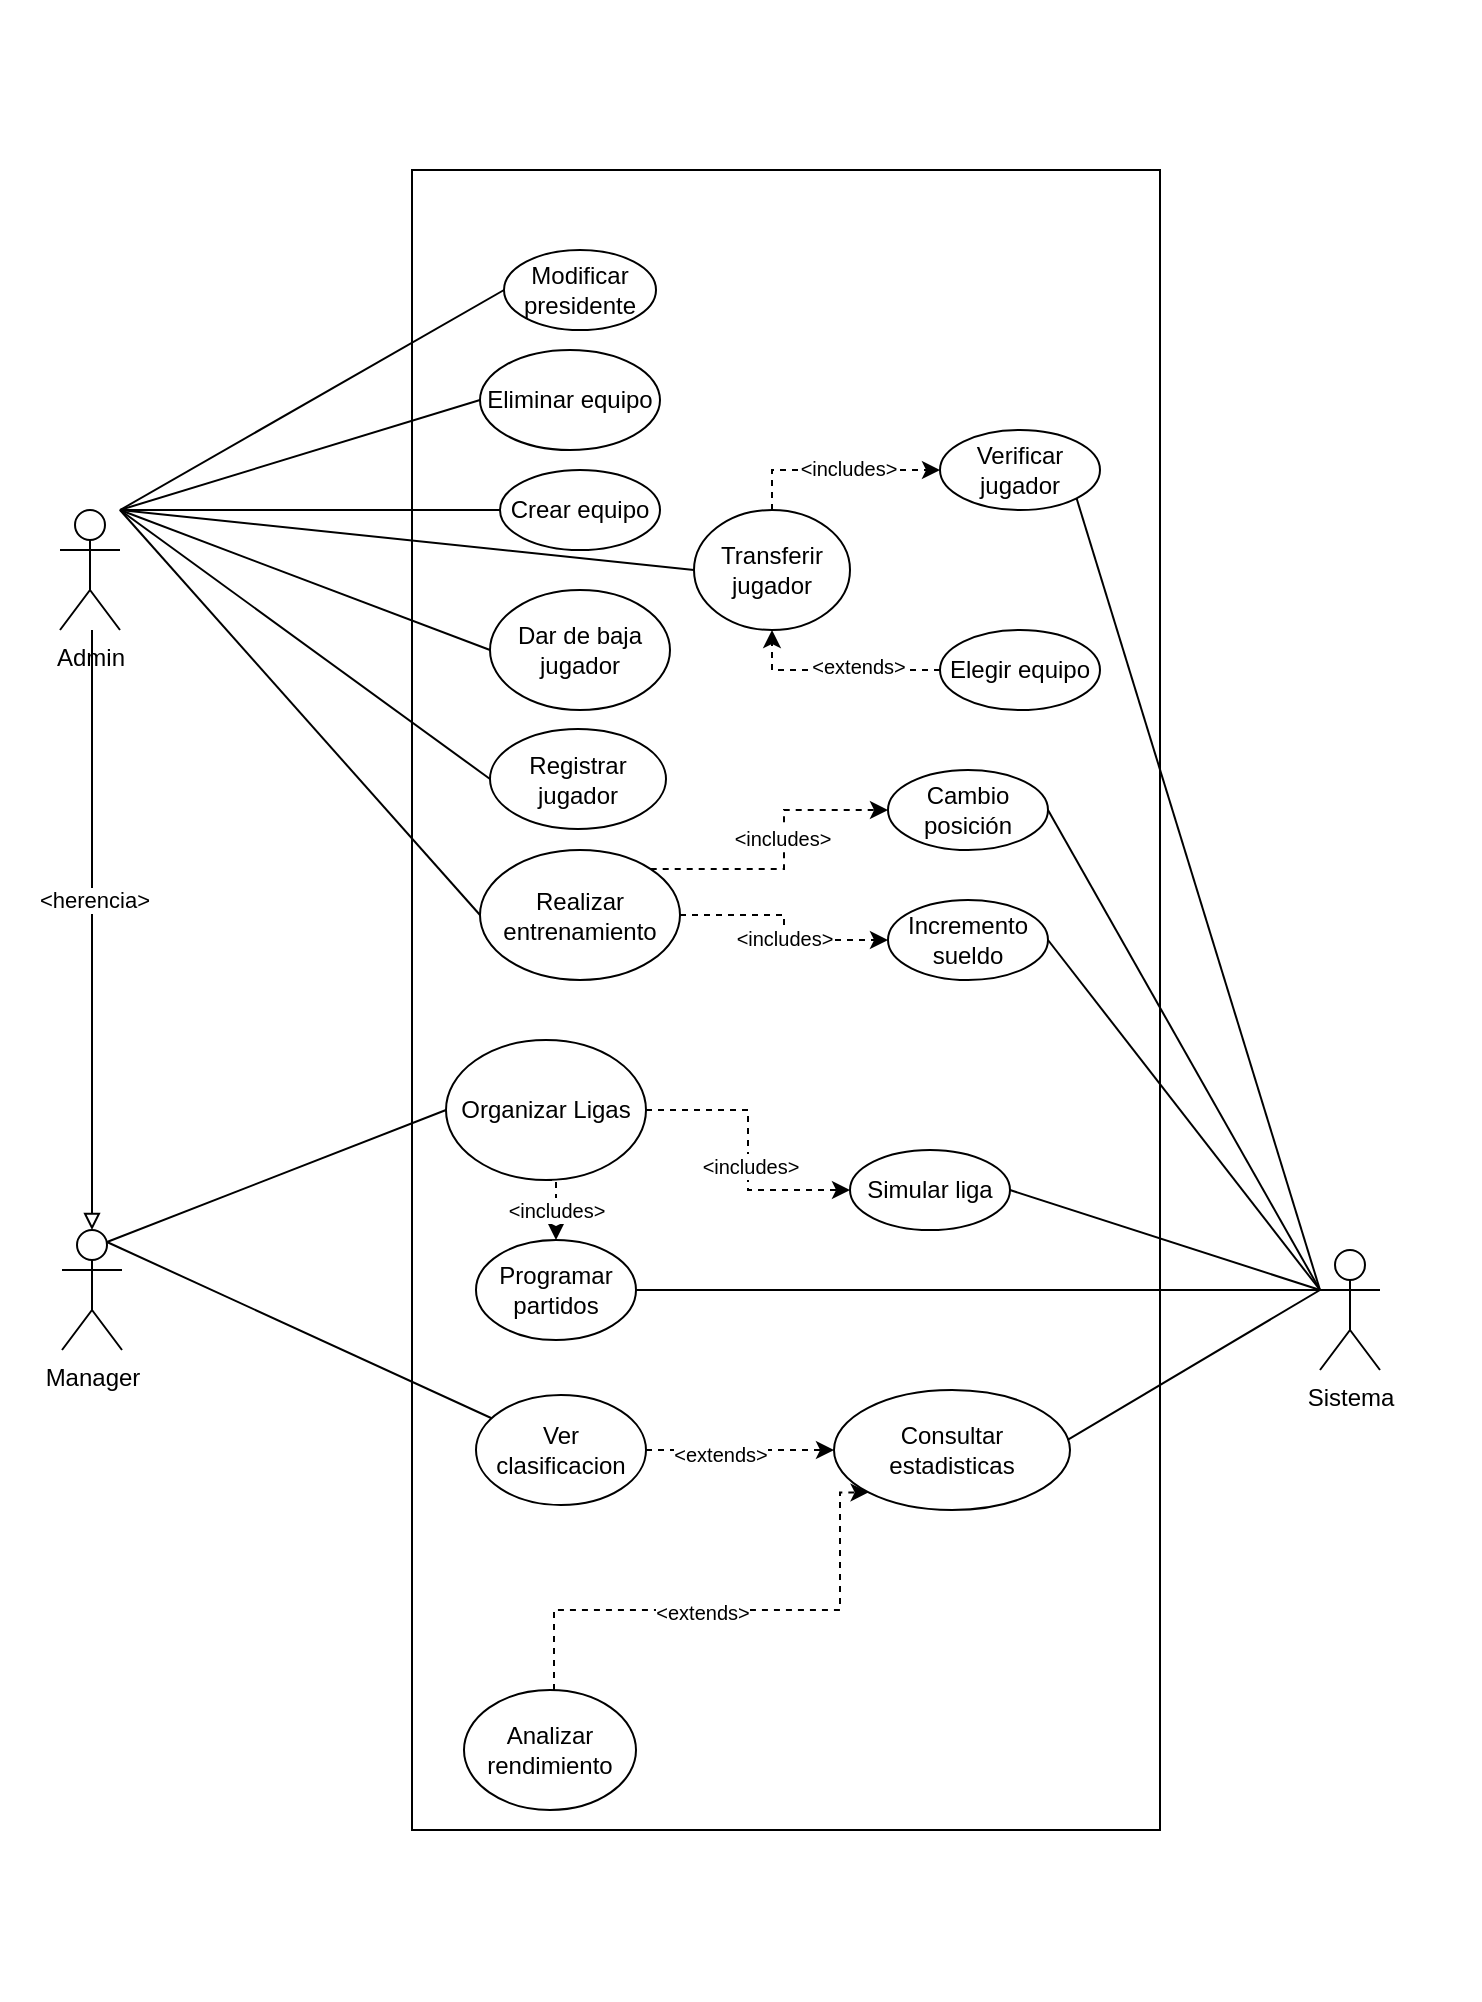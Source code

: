 <mxfile version="27.0.6">
  <diagram name="Página-1" id="3Tkk99SvuFLhE5X-C03o">
    <mxGraphModel dx="944" dy="1144" grid="1" gridSize="10" guides="1" tooltips="1" connect="1" arrows="1" fold="1" page="1" pageScale="1" pageWidth="827" pageHeight="1169" math="0" shadow="0">
      <root>
        <mxCell id="0" />
        <mxCell id="1" parent="0" />
        <mxCell id="tmvaz4x90wZOpn-WAA71-89" value="" style="rounded=0;whiteSpace=wrap;html=1;strokeColor=none;" parent="1" vertex="1">
          <mxGeometry x="44" y="40" width="740" height="1000" as="geometry" />
        </mxCell>
        <mxCell id="ne7tc2Q5eohPadMOdGpv-1" style="edgeStyle=orthogonalEdgeStyle;rounded=0;orthogonalLoop=1;jettySize=auto;html=1;endArrow=block;endFill=0;" edge="1" parent="1" source="tmvaz4x90wZOpn-WAA71-1" target="tmvaz4x90wZOpn-WAA71-2">
          <mxGeometry relative="1" as="geometry">
            <Array as="points">
              <mxPoint x="90" y="425" />
              <mxPoint x="90" y="425" />
            </Array>
          </mxGeometry>
        </mxCell>
        <mxCell id="ne7tc2Q5eohPadMOdGpv-33" value="&amp;lt;herencia&amp;gt;" style="edgeLabel;html=1;align=center;verticalAlign=middle;resizable=0;points=[];" vertex="1" connectable="0" parent="ne7tc2Q5eohPadMOdGpv-1">
          <mxGeometry x="-0.11" y="-2" relative="1" as="geometry">
            <mxPoint x="3" y="1" as="offset" />
          </mxGeometry>
        </mxCell>
        <mxCell id="tmvaz4x90wZOpn-WAA71-1" value="Admin" style="shape=umlActor;verticalLabelPosition=bottom;verticalAlign=top;html=1;outlineConnect=0;" parent="1" vertex="1">
          <mxGeometry x="74" y="295" width="30" height="60" as="geometry" />
        </mxCell>
        <mxCell id="tmvaz4x90wZOpn-WAA71-2" value="Manager" style="shape=umlActor;verticalLabelPosition=bottom;verticalAlign=top;html=1;outlineConnect=0;" parent="1" vertex="1">
          <mxGeometry x="75" y="655" width="30" height="60" as="geometry" />
        </mxCell>
        <mxCell id="tmvaz4x90wZOpn-WAA71-8" value="" style="rounded=0;whiteSpace=wrap;html=1;" parent="1" vertex="1">
          <mxGeometry x="250" y="125" width="374" height="830" as="geometry" />
        </mxCell>
        <mxCell id="tmvaz4x90wZOpn-WAA71-75" style="edgeStyle=orthogonalEdgeStyle;rounded=0;orthogonalLoop=1;jettySize=auto;html=1;dashed=1;exitX=0.5;exitY=1;exitDx=0;exitDy=0;entryX=0.5;entryY=0;entryDx=0;entryDy=0;" parent="1" source="tmvaz4x90wZOpn-WAA71-10" target="tmvaz4x90wZOpn-WAA71-27" edge="1">
          <mxGeometry relative="1" as="geometry">
            <mxPoint x="379" y="630" as="sourcePoint" />
            <mxPoint x="344" y="685" as="targetPoint" />
            <Array as="points" />
          </mxGeometry>
        </mxCell>
        <mxCell id="tmvaz4x90wZOpn-WAA71-81" value="&lt;span style=&quot;font-size: 10px;&quot;&gt;&amp;lt;includes&amp;gt;&lt;/span&gt;" style="edgeLabel;html=1;align=center;verticalAlign=middle;resizable=0;points=[];" parent="tmvaz4x90wZOpn-WAA71-75" vertex="1" connectable="0">
          <mxGeometry x="0.137" relative="1" as="geometry">
            <mxPoint as="offset" />
          </mxGeometry>
        </mxCell>
        <mxCell id="tmvaz4x90wZOpn-WAA71-76" style="edgeStyle=orthogonalEdgeStyle;rounded=0;orthogonalLoop=1;jettySize=auto;html=1;entryX=0;entryY=0.5;entryDx=0;entryDy=0;dashed=1;" parent="1" source="tmvaz4x90wZOpn-WAA71-10" target="tmvaz4x90wZOpn-WAA71-13" edge="1">
          <mxGeometry relative="1" as="geometry" />
        </mxCell>
        <mxCell id="tmvaz4x90wZOpn-WAA71-80" value="&lt;span style=&quot;font-size: 10px;&quot;&gt;&amp;lt;includes&amp;gt;&lt;/span&gt;" style="edgeLabel;html=1;align=center;verticalAlign=middle;resizable=0;points=[];" parent="tmvaz4x90wZOpn-WAA71-76" vertex="1" connectable="0">
          <mxGeometry x="0.107" y="1" relative="1" as="geometry">
            <mxPoint as="offset" />
          </mxGeometry>
        </mxCell>
        <mxCell id="tmvaz4x90wZOpn-WAA71-10" value="Organizar Ligas" style="html=1;align=center;verticalAlign=middle;whiteSpace=wrap;rounded=0;shape=ellipse;perimeter=ellipsePerimeter;" parent="1" vertex="1">
          <mxGeometry x="267" y="560" width="100" height="70" as="geometry" />
        </mxCell>
        <mxCell id="tmvaz4x90wZOpn-WAA71-13" value="Simular liga" style="html=1;align=center;verticalAlign=middle;whiteSpace=wrap;rounded=0;shape=ellipse;perimeter=ellipsePerimeter;" parent="1" vertex="1">
          <mxGeometry x="469" y="615" width="80" height="40" as="geometry" />
        </mxCell>
        <mxCell id="tmvaz4x90wZOpn-WAA71-14" value="Crear equipo" style="html=1;align=center;verticalAlign=middle;whiteSpace=wrap;rounded=0;shape=ellipse;perimeter=ellipsePerimeter;" parent="1" vertex="1">
          <mxGeometry x="294" y="275" width="80" height="40" as="geometry" />
        </mxCell>
        <mxCell id="tmvaz4x90wZOpn-WAA71-16" value="Eliminar equipo" style="html=1;align=center;verticalAlign=middle;whiteSpace=wrap;rounded=0;shape=ellipse;perimeter=ellipsePerimeter;" parent="1" vertex="1">
          <mxGeometry x="284" y="215" width="90" height="50" as="geometry" />
        </mxCell>
        <mxCell id="tmvaz4x90wZOpn-WAA71-21" value="Sistema" style="shape=umlActor;verticalLabelPosition=bottom;verticalAlign=top;html=1;outlineConnect=0;" parent="1" vertex="1">
          <mxGeometry x="704" y="665" width="30" height="60" as="geometry" />
        </mxCell>
        <mxCell id="tmvaz4x90wZOpn-WAA71-23" value="Modificar presidente" style="html=1;align=center;verticalAlign=middle;whiteSpace=wrap;rounded=0;shape=ellipse;perimeter=ellipsePerimeter;" parent="1" vertex="1">
          <mxGeometry x="296" y="165" width="76" height="40" as="geometry" />
        </mxCell>
        <mxCell id="tmvaz4x90wZOpn-WAA71-25" value="Dar de baja jugador" style="html=1;align=center;verticalAlign=middle;whiteSpace=wrap;rounded=0;shape=ellipse;perimeter=ellipsePerimeter;" parent="1" vertex="1">
          <mxGeometry x="289" y="335" width="90" height="60" as="geometry" />
        </mxCell>
        <mxCell id="tmvaz4x90wZOpn-WAA71-26" value="Registrar jugador" style="html=1;align=center;verticalAlign=middle;whiteSpace=wrap;rounded=0;shape=ellipse;perimeter=ellipsePerimeter;" parent="1" vertex="1">
          <mxGeometry x="289" y="404.5" width="88" height="50" as="geometry" />
        </mxCell>
        <mxCell id="tmvaz4x90wZOpn-WAA71-27" value="Programar partidos" style="html=1;align=center;verticalAlign=middle;whiteSpace=wrap;rounded=0;shape=ellipse;perimeter=ellipsePerimeter;" parent="1" vertex="1">
          <mxGeometry x="282" y="660" width="80" height="50" as="geometry" />
        </mxCell>
        <mxCell id="tmvaz4x90wZOpn-WAA71-69" style="edgeStyle=orthogonalEdgeStyle;rounded=0;orthogonalLoop=1;jettySize=auto;html=1;entryX=0;entryY=0.5;entryDx=0;entryDy=0;dashed=1;" parent="1" source="tmvaz4x90wZOpn-WAA71-40" target="tmvaz4x90wZOpn-WAA71-42" edge="1">
          <mxGeometry relative="1" as="geometry" />
        </mxCell>
        <mxCell id="tmvaz4x90wZOpn-WAA71-78" value="&lt;font style=&quot;font-size: 10px;&quot;&gt;&amp;lt;extends&amp;gt;&lt;/font&gt;" style="edgeLabel;html=1;align=center;verticalAlign=middle;resizable=0;points=[];" parent="tmvaz4x90wZOpn-WAA71-69" vertex="1" connectable="0">
          <mxGeometry x="-0.216" y="-2" relative="1" as="geometry">
            <mxPoint as="offset" />
          </mxGeometry>
        </mxCell>
        <mxCell id="tmvaz4x90wZOpn-WAA71-40" value="Ver clasificacion" style="html=1;align=center;verticalAlign=middle;whiteSpace=wrap;rounded=0;shape=ellipse;perimeter=ellipsePerimeter;" parent="1" vertex="1">
          <mxGeometry x="282" y="737.5" width="85" height="55" as="geometry" />
        </mxCell>
        <mxCell id="tmvaz4x90wZOpn-WAA71-41" value="Realizar entrenamiento" style="html=1;align=center;verticalAlign=middle;whiteSpace=wrap;rounded=0;shape=ellipse;perimeter=ellipsePerimeter;" parent="1" vertex="1">
          <mxGeometry x="284" y="465" width="100" height="65" as="geometry" />
        </mxCell>
        <mxCell id="tmvaz4x90wZOpn-WAA71-42" value="Consultar estadisticas" style="html=1;align=center;verticalAlign=middle;whiteSpace=wrap;rounded=0;shape=ellipse;perimeter=ellipsePerimeter;" parent="1" vertex="1">
          <mxGeometry x="461" y="735" width="118" height="60" as="geometry" />
        </mxCell>
        <mxCell id="tmvaz4x90wZOpn-WAA71-68" style="edgeStyle=orthogonalEdgeStyle;rounded=0;orthogonalLoop=1;jettySize=auto;html=1;entryX=0;entryY=1;entryDx=0;entryDy=0;dashed=1;" parent="1" source="tmvaz4x90wZOpn-WAA71-43" target="tmvaz4x90wZOpn-WAA71-42" edge="1">
          <mxGeometry relative="1" as="geometry">
            <Array as="points">
              <mxPoint x="321" y="845" />
              <mxPoint x="464" y="845" />
              <mxPoint x="464" y="786" />
            </Array>
          </mxGeometry>
        </mxCell>
        <mxCell id="tmvaz4x90wZOpn-WAA71-79" value="&lt;span style=&quot;font-size: 10px;&quot;&gt;&amp;lt;extends&amp;gt;&lt;/span&gt;" style="edgeLabel;html=1;align=center;verticalAlign=middle;resizable=0;points=[];" parent="tmvaz4x90wZOpn-WAA71-68" vertex="1" connectable="0">
          <mxGeometry x="-0.111" y="-1" relative="1" as="geometry">
            <mxPoint as="offset" />
          </mxGeometry>
        </mxCell>
        <mxCell id="tmvaz4x90wZOpn-WAA71-43" value="Analizar rendimiento" style="html=1;align=center;verticalAlign=middle;whiteSpace=wrap;rounded=0;shape=ellipse;perimeter=ellipsePerimeter;" parent="1" vertex="1">
          <mxGeometry x="276" y="885" width="86" height="60" as="geometry" />
        </mxCell>
        <mxCell id="tmvaz4x90wZOpn-WAA71-60" value="Transferir jugador" style="html=1;align=center;verticalAlign=middle;whiteSpace=wrap;rounded=0;shape=ellipse;perimeter=ellipsePerimeter;" parent="1" vertex="1">
          <mxGeometry x="391" y="295" width="78" height="60" as="geometry" />
        </mxCell>
        <mxCell id="tmvaz4x90wZOpn-WAA71-61" value="" style="endArrow=none;html=1;rounded=0;entryX=0;entryY=0.5;entryDx=0;entryDy=0;" parent="1" target="tmvaz4x90wZOpn-WAA71-60" edge="1">
          <mxGeometry width="50" height="50" relative="1" as="geometry">
            <mxPoint x="104" y="295" as="sourcePoint" />
            <mxPoint x="398" y="285" as="targetPoint" />
          </mxGeometry>
        </mxCell>
        <mxCell id="tmvaz4x90wZOpn-WAA71-62" value="" style="endArrow=none;html=1;rounded=0;entryX=0;entryY=0.5;entryDx=0;entryDy=0;" parent="1" target="tmvaz4x90wZOpn-WAA71-23" edge="1">
          <mxGeometry width="50" height="50" relative="1" as="geometry">
            <mxPoint x="104" y="295" as="sourcePoint" />
            <mxPoint x="290.457" y="262.573" as="targetPoint" />
          </mxGeometry>
        </mxCell>
        <mxCell id="tmvaz4x90wZOpn-WAA71-63" value="" style="endArrow=none;html=1;rounded=0;entryX=1;entryY=0.5;entryDx=0;entryDy=0;exitX=0;exitY=0.333;exitDx=0;exitDy=0;exitPerimeter=0;" parent="1" source="tmvaz4x90wZOpn-WAA71-21" target="tmvaz4x90wZOpn-WAA71-13" edge="1">
          <mxGeometry width="50" height="50" relative="1" as="geometry">
            <mxPoint x="294" y="511" as="sourcePoint" />
            <mxPoint x="498" y="365" as="targetPoint" />
          </mxGeometry>
        </mxCell>
        <mxCell id="tmvaz4x90wZOpn-WAA71-64" value="" style="endArrow=none;html=1;rounded=0;entryX=0;entryY=0.5;entryDx=0;entryDy=0;" parent="1" target="tmvaz4x90wZOpn-WAA71-25" edge="1">
          <mxGeometry width="50" height="50" relative="1" as="geometry">
            <mxPoint x="104" y="295" as="sourcePoint" />
            <mxPoint x="284" y="465" as="targetPoint" />
          </mxGeometry>
        </mxCell>
        <mxCell id="tmvaz4x90wZOpn-WAA71-65" value="" style="endArrow=none;html=1;rounded=0;entryX=1;entryY=0.5;entryDx=0;entryDy=0;" parent="1" target="ne7tc2Q5eohPadMOdGpv-18" edge="1">
          <mxGeometry width="50" height="50" relative="1" as="geometry">
            <mxPoint x="704" y="685" as="sourcePoint" />
            <mxPoint x="624" y="645" as="targetPoint" />
          </mxGeometry>
        </mxCell>
        <mxCell id="tmvaz4x90wZOpn-WAA71-66" value="" style="endArrow=none;html=1;rounded=0;entryX=0.99;entryY=0.415;entryDx=0;entryDy=0;entryPerimeter=0;" parent="1" target="tmvaz4x90wZOpn-WAA71-42" edge="1">
          <mxGeometry width="50" height="50" relative="1" as="geometry">
            <mxPoint x="704" y="685" as="sourcePoint" />
            <mxPoint x="611" y="725" as="targetPoint" />
          </mxGeometry>
        </mxCell>
        <mxCell id="tmvaz4x90wZOpn-WAA71-73" value="" style="endArrow=none;html=1;rounded=0;entryX=0;entryY=0.5;entryDx=0;entryDy=0;exitX=0.75;exitY=0.1;exitDx=0;exitDy=0;exitPerimeter=0;" parent="1" source="tmvaz4x90wZOpn-WAA71-2" target="tmvaz4x90wZOpn-WAA71-10" edge="1">
          <mxGeometry width="50" height="50" relative="1" as="geometry">
            <mxPoint x="164" y="781" as="sourcePoint" />
            <mxPoint x="350" y="585" as="targetPoint" />
          </mxGeometry>
        </mxCell>
        <mxCell id="ne7tc2Q5eohPadMOdGpv-2" value="" style="endArrow=none;html=1;rounded=0;" edge="1" parent="1" target="tmvaz4x90wZOpn-WAA71-27">
          <mxGeometry width="50" height="50" relative="1" as="geometry">
            <mxPoint x="704" y="685" as="sourcePoint" />
            <mxPoint x="564" y="695" as="targetPoint" />
          </mxGeometry>
        </mxCell>
        <mxCell id="ne7tc2Q5eohPadMOdGpv-3" value="" style="endArrow=none;html=1;rounded=0;entryX=0;entryY=0.5;entryDx=0;entryDy=0;" edge="1" parent="1" target="tmvaz4x90wZOpn-WAA71-16">
          <mxGeometry width="50" height="50" relative="1" as="geometry">
            <mxPoint x="104" y="295" as="sourcePoint" />
            <mxPoint x="538" y="225" as="targetPoint" />
          </mxGeometry>
        </mxCell>
        <mxCell id="ne7tc2Q5eohPadMOdGpv-5" value="" style="endArrow=none;html=1;rounded=0;entryX=0;entryY=0.5;entryDx=0;entryDy=0;" edge="1" parent="1" target="tmvaz4x90wZOpn-WAA71-14">
          <mxGeometry width="50" height="50" relative="1" as="geometry">
            <mxPoint x="104" y="295" as="sourcePoint" />
            <mxPoint x="598" y="295" as="targetPoint" />
          </mxGeometry>
        </mxCell>
        <mxCell id="ne7tc2Q5eohPadMOdGpv-6" value="" style="endArrow=none;html=1;rounded=0;entryX=0;entryY=0.5;entryDx=0;entryDy=0;" edge="1" parent="1" target="tmvaz4x90wZOpn-WAA71-26">
          <mxGeometry width="50" height="50" relative="1" as="geometry">
            <mxPoint x="104" y="295" as="sourcePoint" />
            <mxPoint x="282" y="465" as="targetPoint" />
          </mxGeometry>
        </mxCell>
        <mxCell id="ne7tc2Q5eohPadMOdGpv-7" value="" style="endArrow=none;html=1;rounded=0;exitX=0.75;exitY=0.1;exitDx=0;exitDy=0;exitPerimeter=0;" edge="1" parent="1" source="tmvaz4x90wZOpn-WAA71-2" target="tmvaz4x90wZOpn-WAA71-40">
          <mxGeometry width="50" height="50" relative="1" as="geometry">
            <mxPoint x="104" y="665" as="sourcePoint" />
            <mxPoint x="340" y="645" as="targetPoint" />
          </mxGeometry>
        </mxCell>
        <mxCell id="ne7tc2Q5eohPadMOdGpv-13" style="edgeStyle=orthogonalEdgeStyle;rounded=0;orthogonalLoop=1;jettySize=auto;html=1;entryX=0;entryY=0.5;entryDx=0;entryDy=0;dashed=1;exitX=1;exitY=0;exitDx=0;exitDy=0;" edge="1" parent="1" target="ne7tc2Q5eohPadMOdGpv-15" source="tmvaz4x90wZOpn-WAA71-41">
          <mxGeometry relative="1" as="geometry">
            <mxPoint x="434" y="475" as="sourcePoint" />
          </mxGeometry>
        </mxCell>
        <mxCell id="ne7tc2Q5eohPadMOdGpv-14" value="&lt;span style=&quot;font-size: 10px;&quot;&gt;&amp;lt;includes&amp;gt;&lt;/span&gt;" style="edgeLabel;html=1;align=center;verticalAlign=middle;resizable=0;points=[];" vertex="1" connectable="0" parent="ne7tc2Q5eohPadMOdGpv-13">
          <mxGeometry x="0.107" y="1" relative="1" as="geometry">
            <mxPoint as="offset" />
          </mxGeometry>
        </mxCell>
        <mxCell id="ne7tc2Q5eohPadMOdGpv-15" value="Cambio posición" style="html=1;align=center;verticalAlign=middle;whiteSpace=wrap;rounded=0;shape=ellipse;perimeter=ellipsePerimeter;" vertex="1" parent="1">
          <mxGeometry x="488" y="425" width="80" height="40" as="geometry" />
        </mxCell>
        <mxCell id="ne7tc2Q5eohPadMOdGpv-16" style="edgeStyle=orthogonalEdgeStyle;rounded=0;orthogonalLoop=1;jettySize=auto;html=1;entryX=0;entryY=0.5;entryDx=0;entryDy=0;dashed=1;exitX=1;exitY=0.5;exitDx=0;exitDy=0;" edge="1" parent="1" target="ne7tc2Q5eohPadMOdGpv-18" source="tmvaz4x90wZOpn-WAA71-41">
          <mxGeometry relative="1" as="geometry">
            <mxPoint x="405" y="522.24" as="sourcePoint" />
          </mxGeometry>
        </mxCell>
        <mxCell id="ne7tc2Q5eohPadMOdGpv-17" value="&lt;span style=&quot;font-size: 10px;&quot;&gt;&amp;lt;includes&amp;gt;&lt;/span&gt;" style="edgeLabel;html=1;align=center;verticalAlign=middle;resizable=0;points=[];" vertex="1" connectable="0" parent="ne7tc2Q5eohPadMOdGpv-16">
          <mxGeometry x="0.107" y="1" relative="1" as="geometry">
            <mxPoint as="offset" />
          </mxGeometry>
        </mxCell>
        <mxCell id="ne7tc2Q5eohPadMOdGpv-18" value="Incremento sueldo" style="html=1;align=center;verticalAlign=middle;whiteSpace=wrap;rounded=0;shape=ellipse;perimeter=ellipsePerimeter;" vertex="1" parent="1">
          <mxGeometry x="488" y="490" width="80" height="40" as="geometry" />
        </mxCell>
        <mxCell id="ne7tc2Q5eohPadMOdGpv-19" value="" style="endArrow=none;html=1;rounded=0;entryX=0;entryY=0.5;entryDx=0;entryDy=0;" edge="1" parent="1" target="tmvaz4x90wZOpn-WAA71-41">
          <mxGeometry width="50" height="50" relative="1" as="geometry">
            <mxPoint x="104" y="295" as="sourcePoint" />
            <mxPoint x="309" y="450" as="targetPoint" />
          </mxGeometry>
        </mxCell>
        <mxCell id="ne7tc2Q5eohPadMOdGpv-20" value="" style="endArrow=none;html=1;rounded=0;entryX=1;entryY=0.5;entryDx=0;entryDy=0;" edge="1" parent="1" target="ne7tc2Q5eohPadMOdGpv-15">
          <mxGeometry width="50" height="50" relative="1" as="geometry">
            <mxPoint x="704" y="685" as="sourcePoint" />
            <mxPoint x="624" y="575" as="targetPoint" />
          </mxGeometry>
        </mxCell>
        <mxCell id="ne7tc2Q5eohPadMOdGpv-22" style="edgeStyle=orthogonalEdgeStyle;rounded=0;orthogonalLoop=1;jettySize=auto;html=1;entryX=0;entryY=0.5;entryDx=0;entryDy=0;dashed=1;exitX=0.5;exitY=0;exitDx=0;exitDy=0;" edge="1" parent="1" target="ne7tc2Q5eohPadMOdGpv-24" source="tmvaz4x90wZOpn-WAA71-60">
          <mxGeometry relative="1" as="geometry">
            <mxPoint x="380" y="274.5" as="sourcePoint" />
          </mxGeometry>
        </mxCell>
        <mxCell id="ne7tc2Q5eohPadMOdGpv-23" value="&lt;span style=&quot;font-size: 10px;&quot;&gt;&amp;lt;includes&amp;gt;&lt;/span&gt;" style="edgeLabel;html=1;align=center;verticalAlign=middle;resizable=0;points=[];" vertex="1" connectable="0" parent="ne7tc2Q5eohPadMOdGpv-22">
          <mxGeometry x="0.107" y="1" relative="1" as="geometry">
            <mxPoint as="offset" />
          </mxGeometry>
        </mxCell>
        <mxCell id="ne7tc2Q5eohPadMOdGpv-24" value="Verificar jugador" style="html=1;align=center;verticalAlign=middle;whiteSpace=wrap;rounded=0;shape=ellipse;perimeter=ellipsePerimeter;" vertex="1" parent="1">
          <mxGeometry x="514" y="255" width="80" height="40" as="geometry" />
        </mxCell>
        <mxCell id="ne7tc2Q5eohPadMOdGpv-30" value="Elegir equipo" style="html=1;align=center;verticalAlign=middle;whiteSpace=wrap;rounded=0;shape=ellipse;perimeter=ellipsePerimeter;" vertex="1" parent="1">
          <mxGeometry x="514" y="355" width="80" height="40" as="geometry" />
        </mxCell>
        <mxCell id="ne7tc2Q5eohPadMOdGpv-31" style="edgeStyle=orthogonalEdgeStyle;rounded=0;orthogonalLoop=1;jettySize=auto;html=1;entryX=0.5;entryY=1;entryDx=0;entryDy=0;dashed=1;exitX=0;exitY=0.5;exitDx=0;exitDy=0;" edge="1" parent="1" source="ne7tc2Q5eohPadMOdGpv-30" target="tmvaz4x90wZOpn-WAA71-60">
          <mxGeometry relative="1" as="geometry">
            <mxPoint x="464" y="355" as="sourcePoint" />
            <mxPoint x="558" y="355" as="targetPoint" />
          </mxGeometry>
        </mxCell>
        <mxCell id="ne7tc2Q5eohPadMOdGpv-32" value="&lt;font style=&quot;font-size: 10px;&quot;&gt;&amp;lt;extends&amp;gt;&lt;/font&gt;" style="edgeLabel;html=1;align=center;verticalAlign=middle;resizable=0;points=[];" vertex="1" connectable="0" parent="ne7tc2Q5eohPadMOdGpv-31">
          <mxGeometry x="-0.216" y="-2" relative="1" as="geometry">
            <mxPoint as="offset" />
          </mxGeometry>
        </mxCell>
        <mxCell id="ne7tc2Q5eohPadMOdGpv-34" value="" style="endArrow=none;html=1;rounded=0;entryX=1;entryY=1;entryDx=0;entryDy=0;" edge="1" parent="1" target="ne7tc2Q5eohPadMOdGpv-24">
          <mxGeometry width="50" height="50" relative="1" as="geometry">
            <mxPoint x="704" y="685" as="sourcePoint" />
            <mxPoint x="634" y="575" as="targetPoint" />
          </mxGeometry>
        </mxCell>
      </root>
    </mxGraphModel>
  </diagram>
</mxfile>
